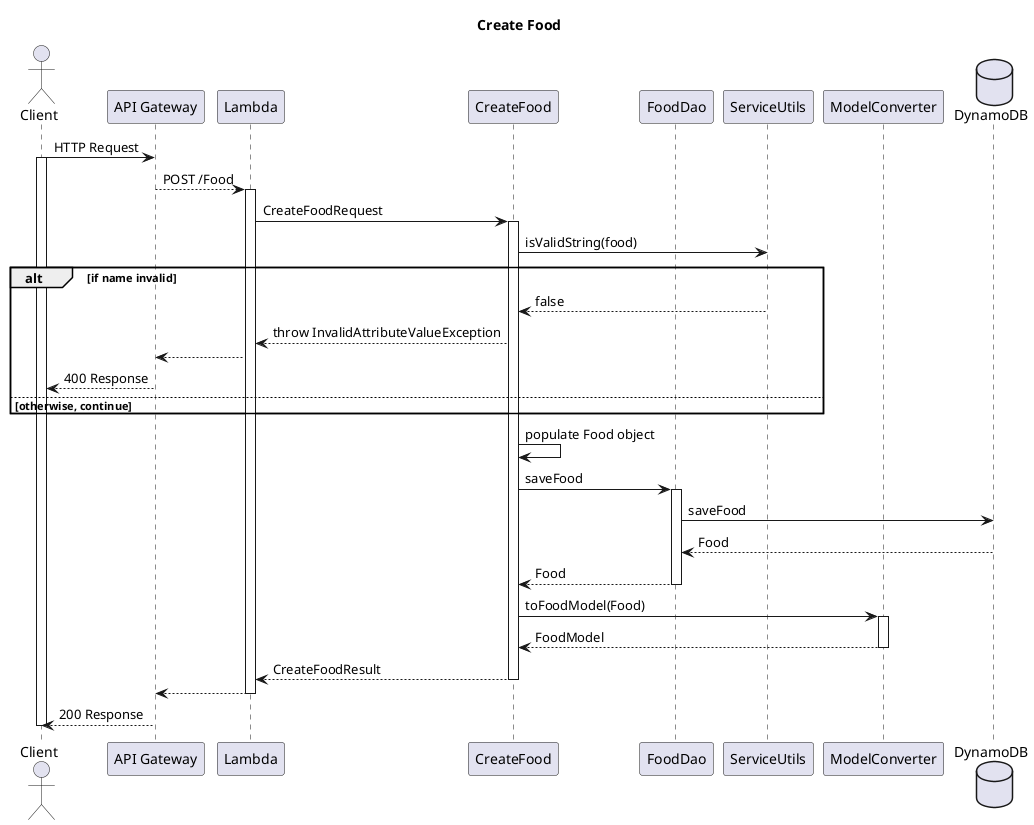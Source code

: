 @startuml
title Create Food

actor Client
participant "API Gateway" as APIGateway
participant Lambda
participant CreateFood
participant FoodDao
participant ServiceUtils
participant ModelConverter
database DynamoDB

Client -> APIGateway : HTTP Request
activate Client
APIGateway --> Lambda : POST /Food
activate Lambda

Lambda -> CreateFood: CreateFoodRequest
activate CreateFood

CreateFood -> ServiceUtils : isValidString(food)

alt if name invalid
    CreateFood <-- ServiceUtils : false
    Lambda <-- CreateFood : throw InvalidAttributeValueException
    APIGateway <-- Lambda
    Client <-- APIGateway : 400 Response
else otherwise, continue
end

CreateFood -> CreateFood : populate Food object

CreateFood -> FoodDao : saveFood
activate FoodDao

FoodDao -> DynamoDB : saveFood
FoodDao <-- DynamoDB : Food
CreateFood <-- FoodDao : Food
deactivate FoodDao

CreateFood -> ModelConverter : toFoodModel(Food)
activate ModelConverter
CreateFood <-- ModelConverter : FoodModel
deactivate ModelConverter
Lambda <-- CreateFood : CreateFoodResult
deactivate CreateFood

APIGateway <-- Lambda
deactivate Lambda
Client <-- APIGateway : 200 Response
deactivate Client
@enduml